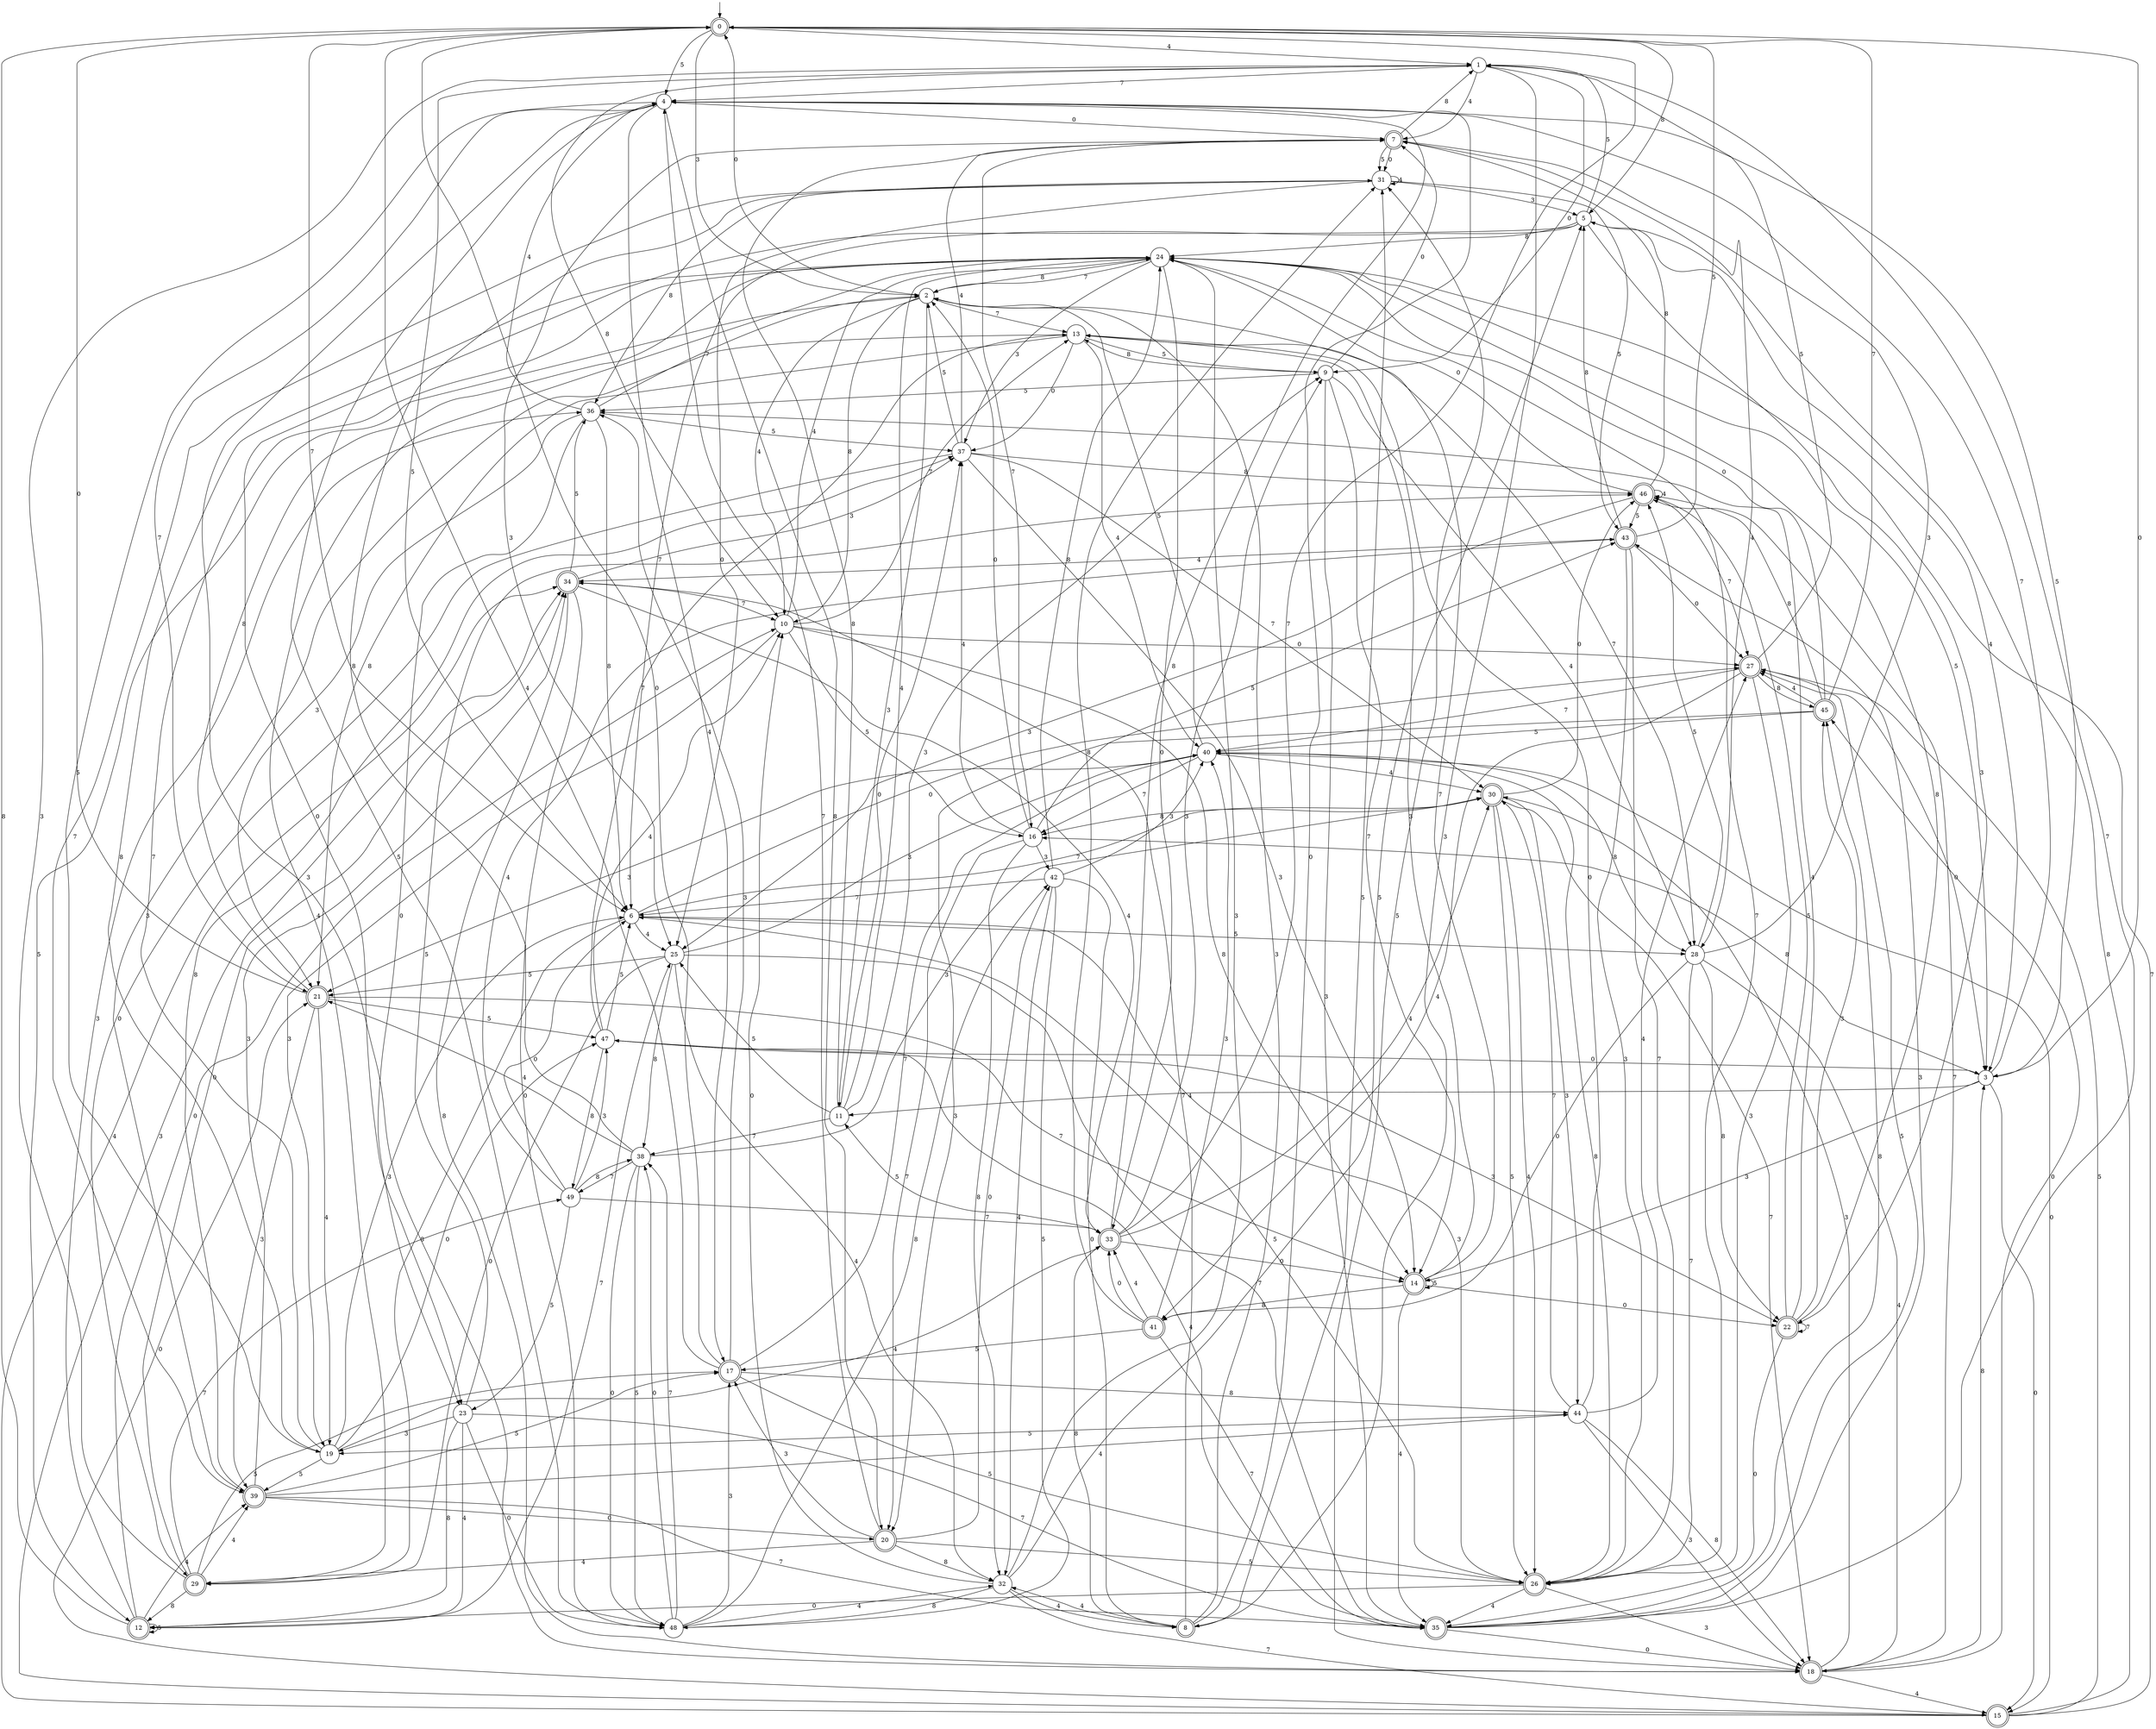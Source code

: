 digraph g {

	s0 [shape="doublecircle" label="0"];
	s1 [shape="circle" label="1"];
	s2 [shape="circle" label="2"];
	s3 [shape="circle" label="3"];
	s4 [shape="circle" label="4"];
	s5 [shape="circle" label="5"];
	s6 [shape="circle" label="6"];
	s7 [shape="doublecircle" label="7"];
	s8 [shape="doublecircle" label="8"];
	s9 [shape="circle" label="9"];
	s10 [shape="circle" label="10"];
	s11 [shape="circle" label="11"];
	s12 [shape="doublecircle" label="12"];
	s13 [shape="circle" label="13"];
	s14 [shape="doublecircle" label="14"];
	s15 [shape="doublecircle" label="15"];
	s16 [shape="circle" label="16"];
	s17 [shape="doublecircle" label="17"];
	s18 [shape="doublecircle" label="18"];
	s19 [shape="circle" label="19"];
	s20 [shape="doublecircle" label="20"];
	s21 [shape="doublecircle" label="21"];
	s22 [shape="doublecircle" label="22"];
	s23 [shape="circle" label="23"];
	s24 [shape="circle" label="24"];
	s25 [shape="circle" label="25"];
	s26 [shape="doublecircle" label="26"];
	s27 [shape="doublecircle" label="27"];
	s28 [shape="circle" label="28"];
	s29 [shape="doublecircle" label="29"];
	s30 [shape="doublecircle" label="30"];
	s31 [shape="circle" label="31"];
	s32 [shape="circle" label="32"];
	s33 [shape="doublecircle" label="33"];
	s34 [shape="doublecircle" label="34"];
	s35 [shape="doublecircle" label="35"];
	s36 [shape="circle" label="36"];
	s37 [shape="circle" label="37"];
	s38 [shape="circle" label="38"];
	s39 [shape="doublecircle" label="39"];
	s40 [shape="circle" label="40"];
	s41 [shape="doublecircle" label="41"];
	s42 [shape="circle" label="42"];
	s43 [shape="doublecircle" label="43"];
	s44 [shape="circle" label="44"];
	s45 [shape="doublecircle" label="45"];
	s46 [shape="doublecircle" label="46"];
	s47 [shape="circle" label="47"];
	s48 [shape="circle" label="48"];
	s49 [shape="circle" label="49"];
	s0 -> s1 [label="4"];
	s0 -> s2 [label="3"];
	s0 -> s3 [label="0"];
	s0 -> s4 [label="5"];
	s0 -> s5 [label="8"];
	s0 -> s6 [label="7"];
	s1 -> s7 [label="4"];
	s1 -> s8 [label="3"];
	s1 -> s9 [label="0"];
	s1 -> s6 [label="5"];
	s1 -> s10 [label="8"];
	s1 -> s4 [label="7"];
	s2 -> s10 [label="4"];
	s2 -> s11 [label="3"];
	s2 -> s0 [label="0"];
	s2 -> s12 [label="5"];
	s2 -> s10 [label="8"];
	s2 -> s13 [label="7"];
	s3 -> s11 [label="4"];
	s3 -> s14 [label="3"];
	s3 -> s15 [label="0"];
	s3 -> s4 [label="5"];
	s3 -> s16 [label="8"];
	s3 -> s4 [label="7"];
	s4 -> s17 [label="4"];
	s4 -> s18 [label="3"];
	s4 -> s7 [label="0"];
	s4 -> s19 [label="5"];
	s4 -> s20 [label="8"];
	s4 -> s21 [label="7"];
	s5 -> s3 [label="4"];
	s5 -> s22 [label="3"];
	s5 -> s23 [label="0"];
	s5 -> s1 [label="5"];
	s5 -> s24 [label="8"];
	s5 -> s6 [label="7"];
	s6 -> s25 [label="4"];
	s6 -> s26 [label="3"];
	s6 -> s27 [label="0"];
	s6 -> s28 [label="5"];
	s6 -> s29 [label="8"];
	s6 -> s30 [label="7"];
	s7 -> s28 [label="4"];
	s7 -> s25 [label="3"];
	s7 -> s31 [label="0"];
	s7 -> s31 [label="5"];
	s7 -> s1 [label="8"];
	s7 -> s16 [label="7"];
	s8 -> s32 [label="4"];
	s8 -> s2 [label="3"];
	s8 -> s4 [label="0"];
	s8 -> s31 [label="5"];
	s8 -> s33 [label="8"];
	s8 -> s34 [label="7"];
	s9 -> s28 [label="4"];
	s9 -> s35 [label="3"];
	s9 -> s7 [label="0"];
	s9 -> s36 [label="5"];
	s9 -> s13 [label="8"];
	s9 -> s14 [label="7"];
	s10 -> s24 [label="4"];
	s10 -> s19 [label="3"];
	s10 -> s27 [label="0"];
	s10 -> s16 [label="5"];
	s10 -> s14 [label="8"];
	s10 -> s13 [label="7"];
	s11 -> s24 [label="4"];
	s11 -> s9 [label="3"];
	s11 -> s37 [label="0"];
	s11 -> s25 [label="5"];
	s11 -> s7 [label="8"];
	s11 -> s38 [label="7"];
	s12 -> s39 [label="4"];
	s12 -> s36 [label="3"];
	s12 -> s10 [label="0"];
	s12 -> s12 [label="5"];
	s12 -> s0 [label="8"];
	s12 -> s25 [label="7"];
	s13 -> s40 [label="4"];
	s13 -> s39 [label="3"];
	s13 -> s37 [label="0"];
	s13 -> s9 [label="5"];
	s13 -> s21 [label="8"];
	s13 -> s28 [label="7"];
	s14 -> s35 [label="4"];
	s14 -> s13 [label="3"];
	s14 -> s22 [label="0"];
	s14 -> s14 [label="5"];
	s14 -> s41 [label="8"];
	s14 -> s2 [label="7"];
	s15 -> s34 [label="4"];
	s15 -> s34 [label="3"];
	s15 -> s21 [label="0"];
	s15 -> s27 [label="5"];
	s15 -> s5 [label="8"];
	s15 -> s24 [label="7"];
	s16 -> s37 [label="4"];
	s16 -> s42 [label="3"];
	s16 -> s2 [label="0"];
	s16 -> s43 [label="5"];
	s16 -> s32 [label="8"];
	s16 -> s20 [label="7"];
	s17 -> s0 [label="4"];
	s17 -> s36 [label="3"];
	s17 -> s0 [label="0"];
	s17 -> s26 [label="5"];
	s17 -> s44 [label="8"];
	s17 -> s40 [label="7"];
	s18 -> s15 [label="4"];
	s18 -> s30 [label="3"];
	s18 -> s45 [label="0"];
	s18 -> s31 [label="5"];
	s18 -> s3 [label="8"];
	s18 -> s46 [label="7"];
	s19 -> s33 [label="4"];
	s19 -> s6 [label="3"];
	s19 -> s47 [label="0"];
	s19 -> s39 [label="5"];
	s19 -> s24 [label="8"];
	s19 -> s24 [label="7"];
	s20 -> s29 [label="4"];
	s20 -> s17 [label="3"];
	s20 -> s42 [label="0"];
	s20 -> s26 [label="5"];
	s20 -> s32 [label="8"];
	s20 -> s4 [label="7"];
	s21 -> s19 [label="4"];
	s21 -> s39 [label="3"];
	s21 -> s0 [label="0"];
	s21 -> s47 [label="5"];
	s21 -> s24 [label="8"];
	s21 -> s14 [label="7"];
	s22 -> s36 [label="4"];
	s22 -> s45 [label="3"];
	s22 -> s35 [label="0"];
	s22 -> s46 [label="5"];
	s22 -> s24 [label="8"];
	s22 -> s22 [label="7"];
	s23 -> s12 [label="4"];
	s23 -> s19 [label="3"];
	s23 -> s48 [label="0"];
	s23 -> s46 [label="5"];
	s23 -> s12 [label="8"];
	s23 -> s35 [label="7"];
	s24 -> s29 [label="4"];
	s24 -> s37 [label="3"];
	s24 -> s33 [label="0"];
	s24 -> s3 [label="5"];
	s24 -> s2 [label="8"];
	s24 -> s2 [label="7"];
	s25 -> s32 [label="4"];
	s25 -> s40 [label="3"];
	s25 -> s29 [label="0"];
	s25 -> s21 [label="5"];
	s25 -> s38 [label="8"];
	s25 -> s35 [label="7"];
	s26 -> s35 [label="4"];
	s26 -> s18 [label="3"];
	s26 -> s12 [label="0"];
	s26 -> s6 [label="5"];
	s26 -> s40 [label="8"];
	s26 -> s24 [label="7"];
	s27 -> s41 [label="4"];
	s27 -> s26 [label="3"];
	s27 -> s3 [label="0"];
	s27 -> s1 [label="5"];
	s27 -> s45 [label="8"];
	s27 -> s40 [label="7"];
	s28 -> s18 [label="4"];
	s28 -> s7 [label="3"];
	s28 -> s41 [label="0"];
	s28 -> s46 [label="5"];
	s28 -> s22 [label="8"];
	s28 -> s26 [label="7"];
	s29 -> s39 [label="4"];
	s29 -> s1 [label="3"];
	s29 -> s34 [label="0"];
	s29 -> s17 [label="5"];
	s29 -> s12 [label="8"];
	s29 -> s49 [label="7"];
	s30 -> s26 [label="4"];
	s30 -> s44 [label="3"];
	s30 -> s46 [label="0"];
	s30 -> s26 [label="5"];
	s30 -> s16 [label="8"];
	s30 -> s18 [label="7"];
	s31 -> s31 [label="4"];
	s31 -> s5 [label="3"];
	s31 -> s25 [label="0"];
	s31 -> s43 [label="5"];
	s31 -> s36 [label="8"];
	s31 -> s39 [label="7"];
	s32 -> s8 [label="4"];
	s32 -> s24 [label="3"];
	s32 -> s10 [label="0"];
	s32 -> s5 [label="5"];
	s32 -> s48 [label="8"];
	s32 -> s15 [label="7"];
	s33 -> s30 [label="4"];
	s33 -> s9 [label="3"];
	s33 -> s14 [label="0"];
	s33 -> s11 [label="5"];
	s33 -> s4 [label="8"];
	s33 -> s0 [label="7"];
	s34 -> s33 [label="4"];
	s34 -> s37 [label="3"];
	s34 -> s48 [label="0"];
	s34 -> s36 [label="5"];
	s34 -> s18 [label="8"];
	s34 -> s10 [label="7"];
	s35 -> s47 [label="4"];
	s35 -> s43 [label="3"];
	s35 -> s18 [label="0"];
	s35 -> s27 [label="5"];
	s35 -> s45 [label="8"];
	s35 -> s1 [label="7"];
	s36 -> s4 [label="4"];
	s36 -> s21 [label="3"];
	s36 -> s23 [label="0"];
	s36 -> s37 [label="5"];
	s36 -> s6 [label="8"];
	s36 -> s2 [label="7"];
	s37 -> s7 [label="4"];
	s37 -> s14 [label="3"];
	s37 -> s29 [label="0"];
	s37 -> s2 [label="5"];
	s37 -> s46 [label="8"];
	s37 -> s30 [label="7"];
	s38 -> s21 [label="4"];
	s38 -> s30 [label="3"];
	s38 -> s48 [label="0"];
	s38 -> s48 [label="5"];
	s38 -> s31 [label="8"];
	s38 -> s49 [label="7"];
	s39 -> s44 [label="4"];
	s39 -> s34 [label="3"];
	s39 -> s20 [label="0"];
	s39 -> s17 [label="5"];
	s39 -> s37 [label="8"];
	s39 -> s35 [label="7"];
	s40 -> s30 [label="4"];
	s40 -> s21 [label="3"];
	s40 -> s15 [label="0"];
	s40 -> s2 [label="5"];
	s40 -> s28 [label="8"];
	s40 -> s16 [label="7"];
	s41 -> s33 [label="4"];
	s41 -> s40 [label="3"];
	s41 -> s33 [label="0"];
	s41 -> s17 [label="5"];
	s41 -> s31 [label="8"];
	s41 -> s35 [label="7"];
	s42 -> s32 [label="4"];
	s42 -> s40 [label="3"];
	s42 -> s8 [label="0"];
	s42 -> s48 [label="5"];
	s42 -> s24 [label="8"];
	s42 -> s6 [label="7"];
	s43 -> s34 [label="4"];
	s43 -> s26 [label="3"];
	s43 -> s27 [label="0"];
	s43 -> s0 [label="5"];
	s43 -> s5 [label="8"];
	s43 -> s26 [label="7"];
	s44 -> s27 [label="4"];
	s44 -> s18 [label="3"];
	s44 -> s13 [label="0"];
	s44 -> s19 [label="5"];
	s44 -> s18 [label="8"];
	s44 -> s30 [label="7"];
	s45 -> s27 [label="4"];
	s45 -> s20 [label="3"];
	s45 -> s24 [label="0"];
	s45 -> s40 [label="5"];
	s45 -> s46 [label="8"];
	s45 -> s0 [label="7"];
	s46 -> s46 [label="4"];
	s46 -> s25 [label="3"];
	s46 -> s24 [label="0"];
	s46 -> s43 [label="5"];
	s46 -> s7 [label="8"];
	s46 -> s27 [label="7"];
	s47 -> s10 [label="4"];
	s47 -> s22 [label="3"];
	s47 -> s3 [label="0"];
	s47 -> s6 [label="5"];
	s47 -> s49 [label="8"];
	s47 -> s13 [label="7"];
	s48 -> s32 [label="4"];
	s48 -> s17 [label="3"];
	s48 -> s38 [label="0"];
	s48 -> s4 [label="5"];
	s48 -> s42 [label="8"];
	s48 -> s38 [label="7"];
	s49 -> s43 [label="4"];
	s49 -> s47 [label="3"];
	s49 -> s6 [label="0"];
	s49 -> s23 [label="5"];
	s49 -> s38 [label="8"];
	s49 -> s33 [label="7"];

__start0 [label="" shape="none" width="0" height="0"];
__start0 -> s0;

}

